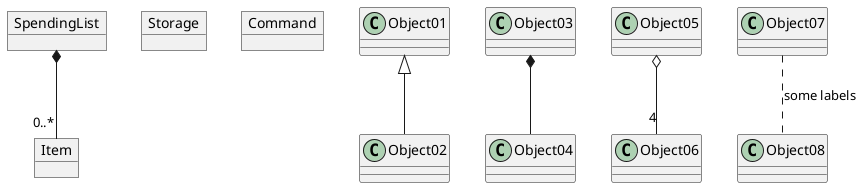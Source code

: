 @startuml
object SpendingList
object Item
object Storage
object Command

SpendingList *-- "0..*" Item

Object01 <|-- Object02
Object03 *-- Object04
Object05 o-- "4" Object06
Object07 .. Object08 : some labels
@enduml
